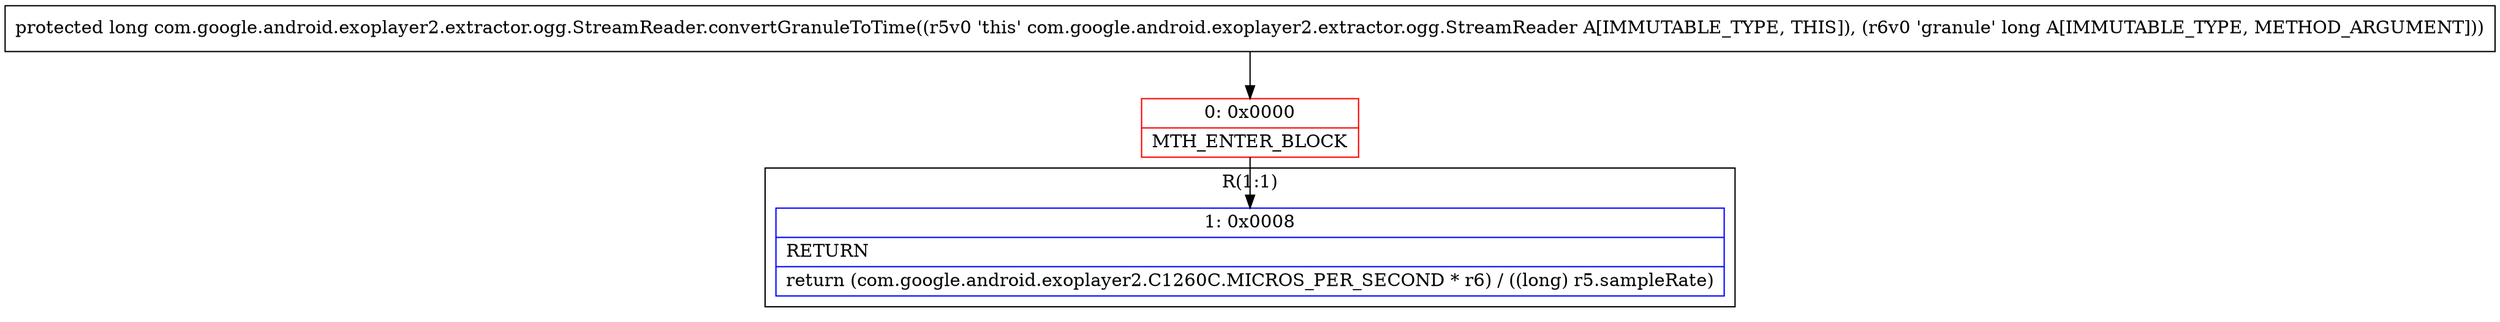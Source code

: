 digraph "CFG forcom.google.android.exoplayer2.extractor.ogg.StreamReader.convertGranuleToTime(J)J" {
subgraph cluster_Region_1703517192 {
label = "R(1:1)";
node [shape=record,color=blue];
Node_1 [shape=record,label="{1\:\ 0x0008|RETURN\l|return (com.google.android.exoplayer2.C1260C.MICROS_PER_SECOND * r6) \/ ((long) r5.sampleRate)\l}"];
}
Node_0 [shape=record,color=red,label="{0\:\ 0x0000|MTH_ENTER_BLOCK\l}"];
MethodNode[shape=record,label="{protected long com.google.android.exoplayer2.extractor.ogg.StreamReader.convertGranuleToTime((r5v0 'this' com.google.android.exoplayer2.extractor.ogg.StreamReader A[IMMUTABLE_TYPE, THIS]), (r6v0 'granule' long A[IMMUTABLE_TYPE, METHOD_ARGUMENT])) }"];
MethodNode -> Node_0;
Node_0 -> Node_1;
}

